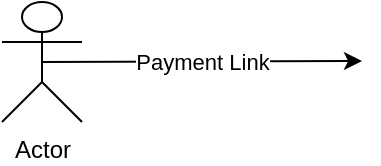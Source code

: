<mxfile version="24.0.2" type="github">
  <diagram name="Page-1" id="eYNl6oVc8lXeLFPRdGsU">
    <mxGraphModel dx="954" dy="640" grid="1" gridSize="10" guides="1" tooltips="1" connect="1" arrows="1" fold="1" page="1" pageScale="1" pageWidth="850" pageHeight="1100" math="0" shadow="0">
      <root>
        <mxCell id="0" />
        <mxCell id="1" parent="0" />
        <mxCell id="5nQwqd4CATbJl3UrIqld-1" value="Actor" style="shape=umlActor;verticalLabelPosition=bottom;verticalAlign=top;html=1;outlineConnect=0;" vertex="1" parent="1">
          <mxGeometry x="130" y="190" width="40" height="60" as="geometry" />
        </mxCell>
        <mxCell id="5nQwqd4CATbJl3UrIqld-3" value="" style="endArrow=classic;html=1;rounded=0;exitX=0.5;exitY=0.5;exitDx=0;exitDy=0;exitPerimeter=0;" edge="1" parent="1" source="5nQwqd4CATbJl3UrIqld-1">
          <mxGeometry relative="1" as="geometry">
            <mxPoint x="210" y="219.5" as="sourcePoint" />
            <mxPoint x="310" y="219.5" as="targetPoint" />
          </mxGeometry>
        </mxCell>
        <mxCell id="5nQwqd4CATbJl3UrIqld-4" value="Payment Link" style="edgeLabel;resizable=0;html=1;;align=center;verticalAlign=middle;" connectable="0" vertex="1" parent="5nQwqd4CATbJl3UrIqld-3">
          <mxGeometry relative="1" as="geometry" />
        </mxCell>
      </root>
    </mxGraphModel>
  </diagram>
</mxfile>
